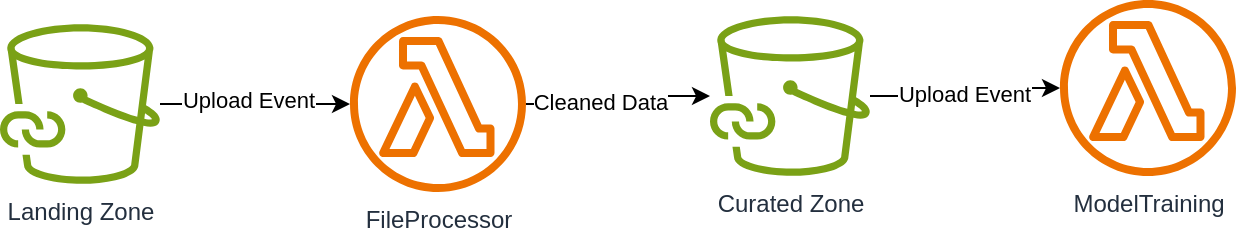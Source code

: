 <mxfile version="28.0.6">
  <diagram name="Page-1" id="C6uBVzHvEq-UzsvP1SKt">
    <mxGraphModel dx="1426" dy="841" grid="1" gridSize="10" guides="1" tooltips="1" connect="1" arrows="1" fold="1" page="1" pageScale="1" pageWidth="850" pageHeight="1100" math="0" shadow="0">
      <root>
        <mxCell id="0" />
        <mxCell id="1" parent="0" />
        <mxCell id="0FQ1X4St2KFv3-fqBpn6-4" style="edgeStyle=orthogonalEdgeStyle;rounded=0;orthogonalLoop=1;jettySize=auto;html=1;" edge="1" parent="1" source="0FQ1X4St2KFv3-fqBpn6-2" target="0FQ1X4St2KFv3-fqBpn6-3">
          <mxGeometry relative="1" as="geometry" />
        </mxCell>
        <mxCell id="0FQ1X4St2KFv3-fqBpn6-5" value="Upload Event" style="edgeLabel;html=1;align=center;verticalAlign=middle;resizable=0;points=[];" vertex="1" connectable="0" parent="0FQ1X4St2KFv3-fqBpn6-4">
          <mxGeometry x="-0.073" y="2" relative="1" as="geometry">
            <mxPoint as="offset" />
          </mxGeometry>
        </mxCell>
        <mxCell id="0FQ1X4St2KFv3-fqBpn6-2" value="Landing Zone" style="sketch=0;outlineConnect=0;fontColor=#232F3E;gradientColor=none;fillColor=#7AA116;strokeColor=none;dashed=0;verticalLabelPosition=bottom;verticalAlign=top;align=center;html=1;fontSize=12;fontStyle=0;aspect=fixed;pointerEvents=1;shape=mxgraph.aws4.file_cache_s3_linked_datasets;" vertex="1" parent="1">
          <mxGeometry x="40" y="72" width="80" height="80" as="geometry" />
        </mxCell>
        <mxCell id="0FQ1X4St2KFv3-fqBpn6-7" style="edgeStyle=orthogonalEdgeStyle;rounded=0;orthogonalLoop=1;jettySize=auto;html=1;" edge="1" parent="1" source="0FQ1X4St2KFv3-fqBpn6-3" target="0FQ1X4St2KFv3-fqBpn6-6">
          <mxGeometry relative="1" as="geometry" />
        </mxCell>
        <mxCell id="0FQ1X4St2KFv3-fqBpn6-8" value="Cleaned Data" style="edgeLabel;html=1;align=center;verticalAlign=middle;resizable=0;points=[];" vertex="1" connectable="0" parent="0FQ1X4St2KFv3-fqBpn6-7">
          <mxGeometry x="-0.226" y="1" relative="1" as="geometry">
            <mxPoint as="offset" />
          </mxGeometry>
        </mxCell>
        <mxCell id="0FQ1X4St2KFv3-fqBpn6-3" value="FileProcessor" style="sketch=0;outlineConnect=0;fontColor=#232F3E;gradientColor=none;fillColor=#ED7100;strokeColor=none;dashed=0;verticalLabelPosition=bottom;verticalAlign=top;align=center;html=1;fontSize=12;fontStyle=0;aspect=fixed;pointerEvents=1;shape=mxgraph.aws4.lambda_function;" vertex="1" parent="1">
          <mxGeometry x="215" y="68" width="88" height="88" as="geometry" />
        </mxCell>
        <mxCell id="0FQ1X4St2KFv3-fqBpn6-10" style="edgeStyle=orthogonalEdgeStyle;rounded=0;orthogonalLoop=1;jettySize=auto;html=1;" edge="1" parent="1" source="0FQ1X4St2KFv3-fqBpn6-6" target="0FQ1X4St2KFv3-fqBpn6-9">
          <mxGeometry relative="1" as="geometry" />
        </mxCell>
        <mxCell id="0FQ1X4St2KFv3-fqBpn6-13" value="Upload Event" style="edgeLabel;html=1;align=center;verticalAlign=middle;resizable=0;points=[];" vertex="1" connectable="0" parent="0FQ1X4St2KFv3-fqBpn6-10">
          <mxGeometry x="-0.049" y="1" relative="1" as="geometry">
            <mxPoint as="offset" />
          </mxGeometry>
        </mxCell>
        <mxCell id="0FQ1X4St2KFv3-fqBpn6-6" value="Curated Zone" style="sketch=0;outlineConnect=0;fontColor=#232F3E;gradientColor=none;fillColor=#7AA116;strokeColor=none;dashed=0;verticalLabelPosition=bottom;verticalAlign=top;align=center;html=1;fontSize=12;fontStyle=0;aspect=fixed;pointerEvents=1;shape=mxgraph.aws4.file_cache_s3_linked_datasets;" vertex="1" parent="1">
          <mxGeometry x="395" y="68" width="80" height="80" as="geometry" />
        </mxCell>
        <mxCell id="0FQ1X4St2KFv3-fqBpn6-9" value="ModelTraining" style="sketch=0;outlineConnect=0;fontColor=#232F3E;gradientColor=none;fillColor=#ED7100;strokeColor=none;dashed=0;verticalLabelPosition=bottom;verticalAlign=top;align=center;html=1;fontSize=12;fontStyle=0;aspect=fixed;pointerEvents=1;shape=mxgraph.aws4.lambda_function;" vertex="1" parent="1">
          <mxGeometry x="570" y="60" width="88" height="88" as="geometry" />
        </mxCell>
      </root>
    </mxGraphModel>
  </diagram>
</mxfile>
